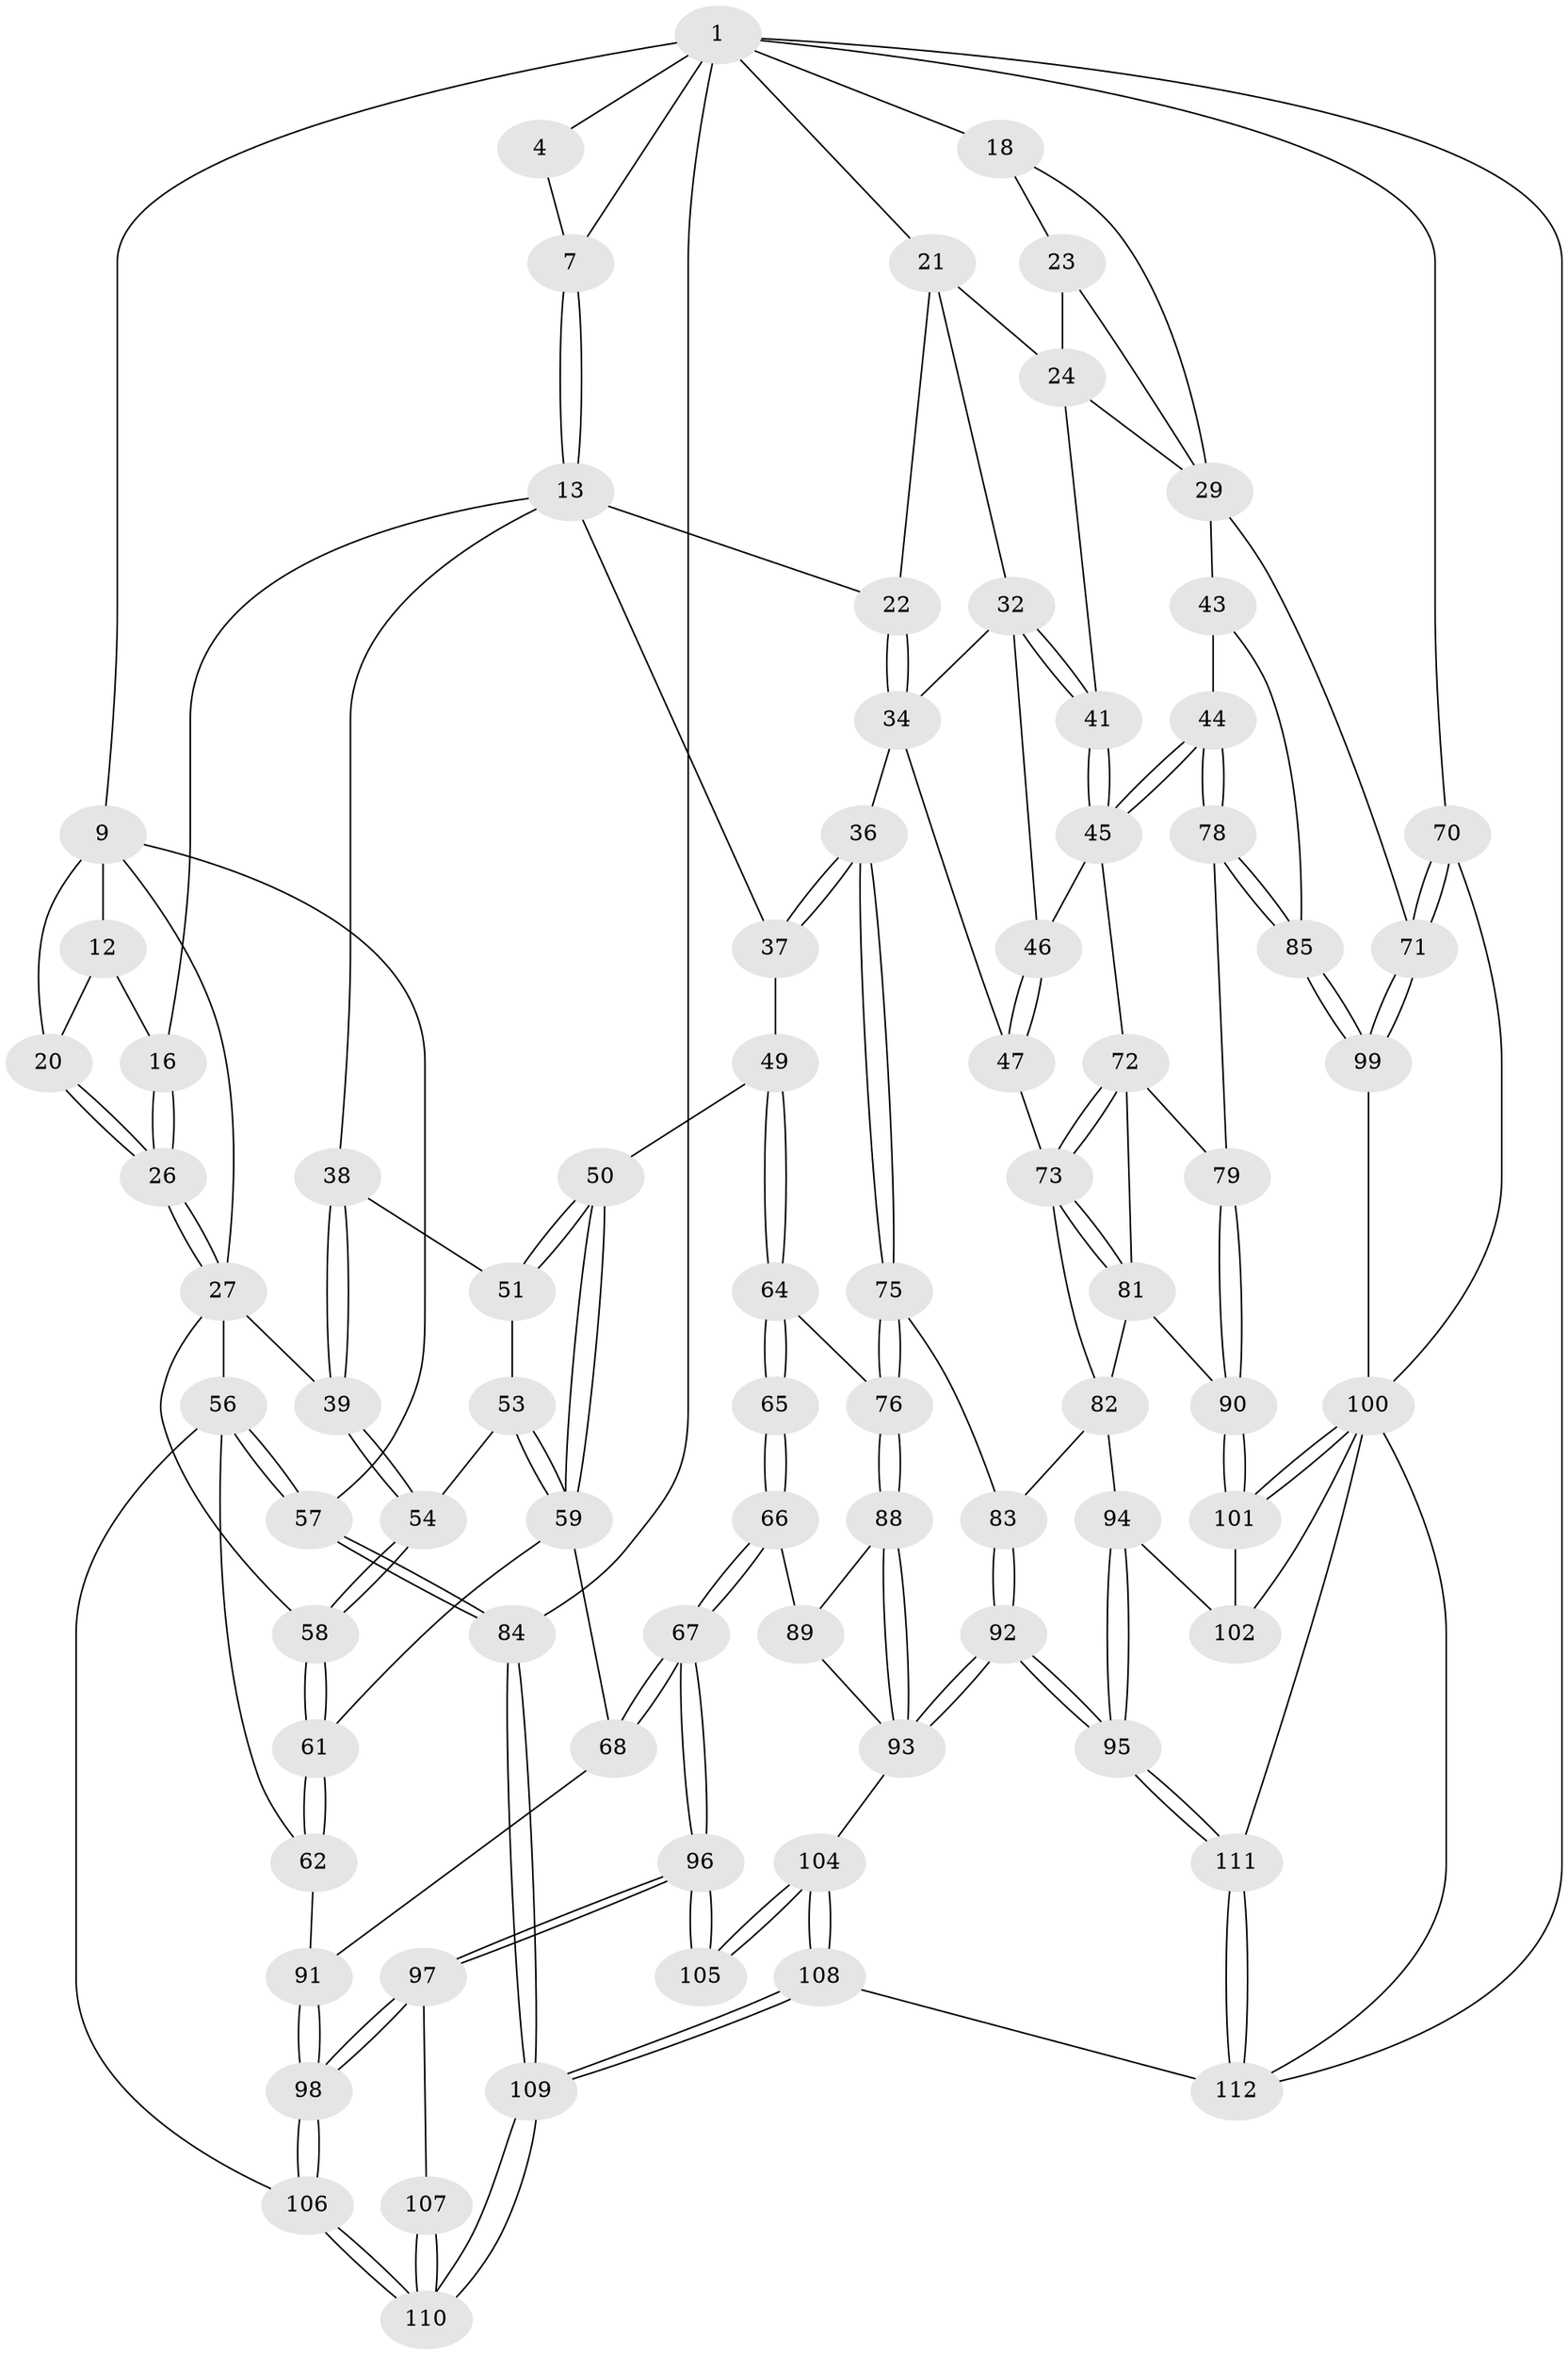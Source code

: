 // original degree distribution, {3: 0.02586206896551724, 5: 0.49137931034482757, 4: 0.2413793103448276, 6: 0.2413793103448276}
// Generated by graph-tools (version 1.1) at 2025/21/03/04/25 18:21:03]
// undirected, 81 vertices, 192 edges
graph export_dot {
graph [start="1"]
  node [color=gray90,style=filled];
  1 [pos="+0.6456156196832271+0",super="+5+2"];
  4 [pos="+0.46606685252416125+0"];
  7 [pos="+0.4734324727018458+0.004278120327601319",super="+8"];
  9 [pos="+0+0",super="+52+10"];
  12 [pos="+0.4366760587224213+0",super="+17"];
  13 [pos="+0.538695145870143+0.180984963948727",super="+14"];
  16 [pos="+0.332519708322234+0.23755286116918697"];
  18 [pos="+0.956169744851846+0.08230318091095126",super="+19"];
  20 [pos="+0.1512410015330446+0.11431883594542752"];
  21 [pos="+0.707529906891773+0.18162760648209356",super="+25"];
  22 [pos="+0.6517886050915981+0.19957392263520396"];
  23 [pos="+0.9142670490950471+0.15433865355520615"];
  24 [pos="+0.8715012895583804+0.2114659000660458",super="+31"];
  26 [pos="+0.19897269319935315+0.27758362346948035"];
  27 [pos="+0.16476887155638076+0.3301694270087621",super="+28+40"];
  29 [pos="+1+0.2651609044743819",super="+30+42"];
  32 [pos="+0.7745069667491817+0.29429494015511903",super="+33"];
  34 [pos="+0.6370202779183747+0.32688106813892465",super="+35"];
  36 [pos="+0.5188946467848727+0.4084978035879702"];
  37 [pos="+0.47984745707039195+0.38204859539072766"];
  38 [pos="+0.2739067072694908+0.376600088166733"];
  39 [pos="+0.18830419519502423+0.35709283381979123"];
  41 [pos="+0.8495467149770779+0.360258843823526"];
  43 [pos="+0.9741325417561127+0.4715316210465895"];
  44 [pos="+0.8728665723278205+0.44474918804092956"];
  45 [pos="+0.8640768838564761+0.43980161413529756",super="+48"];
  46 [pos="+0.7117394791578128+0.4484229403205838"];
  47 [pos="+0.6806573735860382+0.4656236597444056"];
  49 [pos="+0.40734867978603384+0.42578754395401375"];
  50 [pos="+0.37182398467287164+0.4278688549463787"];
  51 [pos="+0.3029374840696859+0.40149240076955534"];
  53 [pos="+0.24901285031646456+0.45749483984709405"];
  54 [pos="+0.21514867076864344+0.4386995358009854"];
  56 [pos="+0+0.606476843784165",super="+63"];
  57 [pos="+0+0.5931474443799859"];
  58 [pos="+0.18369499625054558+0.4914241425900424"];
  59 [pos="+0.275852219557189+0.4910857567359355",super="+60"];
  61 [pos="+0.1825867230937321+0.508912138131945"];
  62 [pos="+0.07904057729517194+0.5837514618464894"];
  64 [pos="+0.382752395180302+0.4954754061938319",super="+77"];
  65 [pos="+0.3526026999518144+0.5517573488414512"];
  66 [pos="+0.31325579994629876+0.5984966283334393"];
  67 [pos="+0.3117473687015506+0.5988299158373751"];
  68 [pos="+0.27617668765227044+0.5704873905207062"];
  70 [pos="+1+0.8041003325234707"];
  71 [pos="+1+0.594769504733449"];
  72 [pos="+0.8121385552804414+0.4965816474623579",super="+80"];
  73 [pos="+0.7535032850169945+0.5546073600570602",super="+74"];
  75 [pos="+0.5196621600141792+0.5164025315647063"];
  76 [pos="+0.48284203338550324+0.5896700787604519"];
  78 [pos="+0.849219118827013+0.5984855133624286"];
  79 [pos="+0.827228723530076+0.5988595397190166"];
  81 [pos="+0.7608948475659973+0.5678099899492435",super="+86"];
  82 [pos="+0.666880804622227+0.566770256679181",super="+87"];
  83 [pos="+0.5976310704772899+0.5784882213623529"];
  84 [pos="+0+1"];
  85 [pos="+0.8909540205877977+0.6203420308444441"];
  88 [pos="+0.478341120389778+0.6094502970365361"];
  89 [pos="+0.4037982180911819+0.6329711460249867"];
  90 [pos="+0.7980942341663974+0.6082959576079336"];
  91 [pos="+0.17829621098379647+0.6039765164673518"];
  92 [pos="+0.5824503104264469+0.7328213994564622"];
  93 [pos="+0.537366908378415+0.701017281226677",super="+103"];
  94 [pos="+0.6665480150218267+0.7472189594374552"];
  95 [pos="+0.6159139365512372+0.7737791573352316"];
  96 [pos="+0.30104619579344993+0.6309204978134979"];
  97 [pos="+0.2474199644302528+0.7047120995688924"];
  98 [pos="+0.2309571429798259+0.7162205388507591"];
  99 [pos="+0.9005202189137104+0.6389805258074607"];
  100 [pos="+0.8843625984252091+0.7498587379152563",super="+113"];
  101 [pos="+0.7690229845151135+0.7378154616664112"];
  102 [pos="+0.7479414729048595+0.7445751502234841"];
  104 [pos="+0.39360218349246956+0.7377513183317753"];
  105 [pos="+0.3676808691537726+0.7294579342856921"];
  106 [pos="+0.17329193526911152+0.7927204789786579"];
  107 [pos="+0.3303867121887839+0.7374974301600912"];
  108 [pos="+0.43273531622436584+1"];
  109 [pos="+0.26115942094175554+1"];
  110 [pos="+0.22796505206907067+0.9933156815363685"];
  111 [pos="+0.5583435857367729+0.9464730165657148"];
  112 [pos="+0.4504592082194626+1",super="+116"];
  1 -- 18 [weight=2];
  1 -- 21;
  1 -- 7;
  1 -- 112;
  1 -- 4;
  1 -- 84 [weight=2];
  1 -- 70;
  1 -- 9;
  4 -- 7;
  7 -- 13;
  7 -- 13;
  9 -- 27 [weight=2];
  9 -- 57;
  9 -- 12;
  9 -- 20;
  12 -- 16;
  12 -- 20;
  13 -- 22;
  13 -- 16;
  13 -- 37;
  13 -- 38;
  16 -- 26;
  16 -- 26;
  18 -- 23;
  18 -- 29;
  20 -- 26;
  20 -- 26;
  21 -- 22;
  21 -- 24;
  21 -- 32;
  22 -- 34;
  22 -- 34;
  23 -- 24;
  23 -- 29;
  24 -- 41;
  24 -- 29;
  26 -- 27;
  26 -- 27;
  27 -- 56;
  27 -- 58;
  27 -- 39;
  29 -- 43;
  29 -- 71;
  32 -- 41;
  32 -- 41;
  32 -- 34;
  32 -- 46;
  34 -- 36;
  34 -- 47;
  36 -- 37;
  36 -- 37;
  36 -- 75;
  36 -- 75;
  37 -- 49;
  38 -- 39;
  38 -- 39;
  38 -- 51;
  39 -- 54;
  39 -- 54;
  41 -- 45;
  41 -- 45;
  43 -- 44;
  43 -- 85;
  44 -- 45;
  44 -- 45;
  44 -- 78;
  44 -- 78;
  45 -- 72;
  45 -- 46;
  46 -- 47;
  46 -- 47;
  47 -- 73;
  49 -- 50;
  49 -- 64;
  49 -- 64;
  50 -- 51;
  50 -- 51;
  50 -- 59;
  50 -- 59;
  51 -- 53;
  53 -- 54;
  53 -- 59;
  53 -- 59;
  54 -- 58;
  54 -- 58;
  56 -- 57;
  56 -- 57;
  56 -- 106;
  56 -- 62;
  57 -- 84;
  57 -- 84;
  58 -- 61;
  58 -- 61;
  59 -- 68;
  59 -- 61;
  61 -- 62;
  61 -- 62;
  62 -- 91;
  64 -- 65 [weight=2];
  64 -- 65;
  64 -- 76;
  65 -- 66;
  65 -- 66;
  66 -- 67;
  66 -- 67;
  66 -- 89;
  67 -- 68;
  67 -- 68;
  67 -- 96;
  67 -- 96;
  68 -- 91;
  70 -- 71;
  70 -- 71;
  70 -- 100;
  71 -- 99;
  71 -- 99;
  72 -- 73;
  72 -- 73;
  72 -- 81;
  72 -- 79;
  73 -- 81;
  73 -- 81;
  73 -- 82;
  75 -- 76;
  75 -- 76;
  75 -- 83;
  76 -- 88;
  76 -- 88;
  78 -- 79;
  78 -- 85;
  78 -- 85;
  79 -- 90;
  79 -- 90;
  81 -- 82;
  81 -- 90;
  82 -- 83;
  82 -- 94;
  83 -- 92;
  83 -- 92;
  84 -- 109;
  84 -- 109;
  85 -- 99;
  85 -- 99;
  88 -- 89;
  88 -- 93;
  88 -- 93;
  89 -- 93;
  90 -- 101;
  90 -- 101;
  91 -- 98;
  91 -- 98;
  92 -- 93;
  92 -- 93;
  92 -- 95;
  92 -- 95;
  93 -- 104;
  94 -- 95;
  94 -- 95;
  94 -- 102;
  95 -- 111;
  95 -- 111;
  96 -- 97;
  96 -- 97;
  96 -- 105;
  96 -- 105;
  97 -- 98;
  97 -- 98;
  97 -- 107;
  98 -- 106;
  98 -- 106;
  99 -- 100;
  100 -- 101;
  100 -- 101;
  100 -- 112;
  100 -- 102;
  100 -- 111;
  101 -- 102;
  104 -- 105;
  104 -- 105;
  104 -- 108;
  104 -- 108;
  106 -- 110;
  106 -- 110;
  107 -- 110;
  107 -- 110;
  108 -- 109;
  108 -- 109;
  108 -- 112;
  109 -- 110;
  109 -- 110;
  111 -- 112;
  111 -- 112;
}
